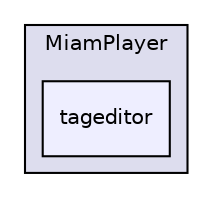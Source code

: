 digraph "code/MiamPlayer/tageditor" {
  compound=true
  node [ fontsize="10", fontname="Helvetica"];
  edge [ labelfontsize="10", labelfontname="Helvetica"];
  subgraph clusterdir_70ac59aa3659d5e80014ce75245c5a8c {
    graph [ bgcolor="#ddddee", pencolor="black", label="MiamPlayer" fontname="Helvetica", fontsize="10", URL="dir_70ac59aa3659d5e80014ce75245c5a8c.html"]
  dir_5d04ea92810ab4c3288a002579f7b2ce [shape=box, label="tageditor", style="filled", fillcolor="#eeeeff", pencolor="black", URL="dir_5d04ea92810ab4c3288a002579f7b2ce.html"];
  }
}
